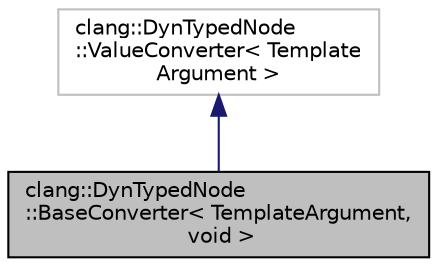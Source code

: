 digraph "clang::DynTypedNode::BaseConverter&lt; TemplateArgument, void &gt;"
{
 // LATEX_PDF_SIZE
  bgcolor="transparent";
  edge [fontname="Helvetica",fontsize="10",labelfontname="Helvetica",labelfontsize="10"];
  node [fontname="Helvetica",fontsize="10",shape=record];
  Node1 [label="clang::DynTypedNode\l::BaseConverter\< TemplateArgument,\l void \>",height=0.2,width=0.4,color="black", fillcolor="grey75", style="filled", fontcolor="black",tooltip=" "];
  Node2 -> Node1 [dir="back",color="midnightblue",fontsize="10",style="solid",fontname="Helvetica"];
  Node2 [label="clang::DynTypedNode\l::ValueConverter\< Template\lArgument \>",height=0.2,width=0.4,color="grey75",tooltip="Converter that stores T (by value)."];
}
